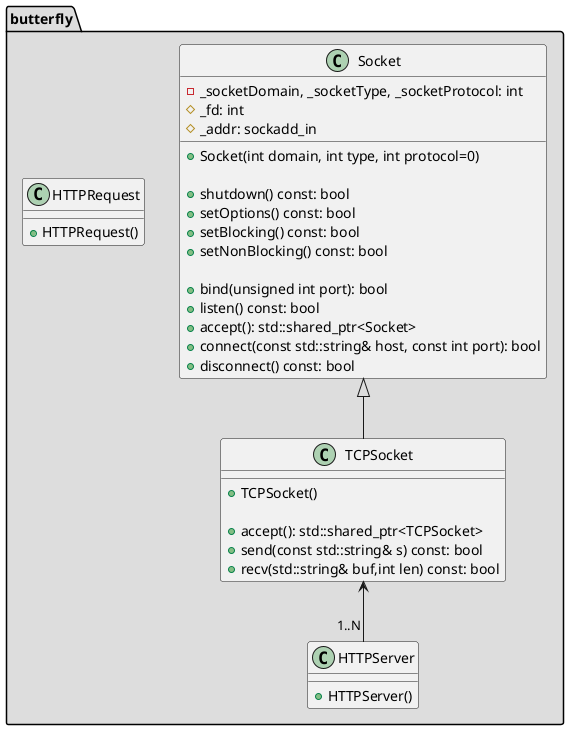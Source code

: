 @startuml
'https://plantuml.com/sequence-diagram
package butterfly #DDDDDD
{

class Socket
{
    - _socketDomain, _socketType, _socketProtocol: int
    #_fd: int
    #_addr: sockadd_in

    +Socket(int domain, int type, int protocol=0)

    +shutdown() const: bool
    +setOptions() const: bool
    +setBlocking() const: bool
    +setNonBlocking() const: bool

    +bind(unsigned int port): bool
    +listen() const: bool
    +accept(): std::shared_ptr<Socket>
    +connect(const std::string& host, const int port): bool
    +disconnect() const: bool
}

class TCPSocket
{

    +TCPSocket()

    +accept(): std::shared_ptr<TCPSocket>
    +send(const std::string& s) const: bool
    +recv(std::string& buf,int len) const: bool
}

class HTTPServer
{

    +HTTPServer()
}

class HTTPRequest
{

    +HTTPRequest()
}

Socket <|-- TCPSocket
TCPSocket <-- "1..N" HTTPServer

}
@enduml